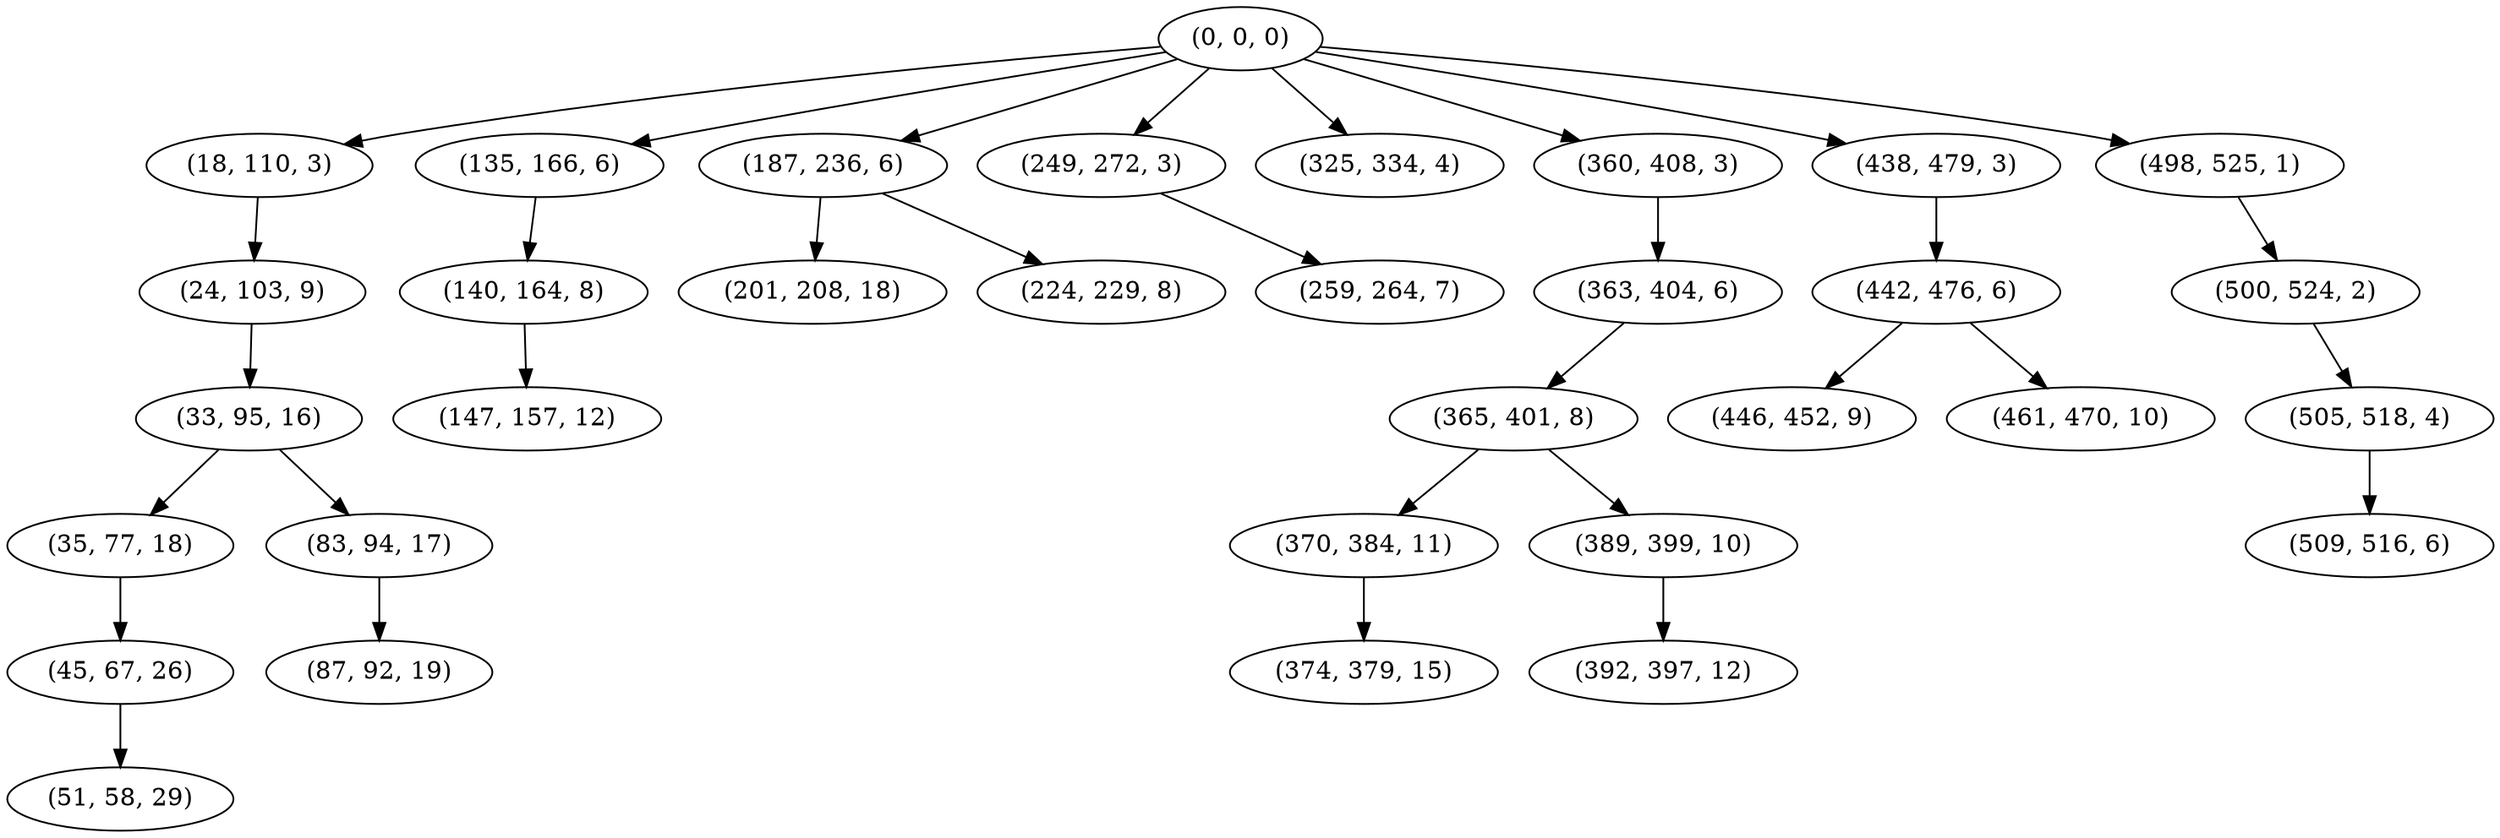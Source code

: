 digraph tree {
    "(0, 0, 0)";
    "(18, 110, 3)";
    "(24, 103, 9)";
    "(33, 95, 16)";
    "(35, 77, 18)";
    "(45, 67, 26)";
    "(51, 58, 29)";
    "(83, 94, 17)";
    "(87, 92, 19)";
    "(135, 166, 6)";
    "(140, 164, 8)";
    "(147, 157, 12)";
    "(187, 236, 6)";
    "(201, 208, 18)";
    "(224, 229, 8)";
    "(249, 272, 3)";
    "(259, 264, 7)";
    "(325, 334, 4)";
    "(360, 408, 3)";
    "(363, 404, 6)";
    "(365, 401, 8)";
    "(370, 384, 11)";
    "(374, 379, 15)";
    "(389, 399, 10)";
    "(392, 397, 12)";
    "(438, 479, 3)";
    "(442, 476, 6)";
    "(446, 452, 9)";
    "(461, 470, 10)";
    "(498, 525, 1)";
    "(500, 524, 2)";
    "(505, 518, 4)";
    "(509, 516, 6)";
    "(0, 0, 0)" -> "(18, 110, 3)";
    "(0, 0, 0)" -> "(135, 166, 6)";
    "(0, 0, 0)" -> "(187, 236, 6)";
    "(0, 0, 0)" -> "(249, 272, 3)";
    "(0, 0, 0)" -> "(325, 334, 4)";
    "(0, 0, 0)" -> "(360, 408, 3)";
    "(0, 0, 0)" -> "(438, 479, 3)";
    "(0, 0, 0)" -> "(498, 525, 1)";
    "(18, 110, 3)" -> "(24, 103, 9)";
    "(24, 103, 9)" -> "(33, 95, 16)";
    "(33, 95, 16)" -> "(35, 77, 18)";
    "(33, 95, 16)" -> "(83, 94, 17)";
    "(35, 77, 18)" -> "(45, 67, 26)";
    "(45, 67, 26)" -> "(51, 58, 29)";
    "(83, 94, 17)" -> "(87, 92, 19)";
    "(135, 166, 6)" -> "(140, 164, 8)";
    "(140, 164, 8)" -> "(147, 157, 12)";
    "(187, 236, 6)" -> "(201, 208, 18)";
    "(187, 236, 6)" -> "(224, 229, 8)";
    "(249, 272, 3)" -> "(259, 264, 7)";
    "(360, 408, 3)" -> "(363, 404, 6)";
    "(363, 404, 6)" -> "(365, 401, 8)";
    "(365, 401, 8)" -> "(370, 384, 11)";
    "(365, 401, 8)" -> "(389, 399, 10)";
    "(370, 384, 11)" -> "(374, 379, 15)";
    "(389, 399, 10)" -> "(392, 397, 12)";
    "(438, 479, 3)" -> "(442, 476, 6)";
    "(442, 476, 6)" -> "(446, 452, 9)";
    "(442, 476, 6)" -> "(461, 470, 10)";
    "(498, 525, 1)" -> "(500, 524, 2)";
    "(500, 524, 2)" -> "(505, 518, 4)";
    "(505, 518, 4)" -> "(509, 516, 6)";
}
